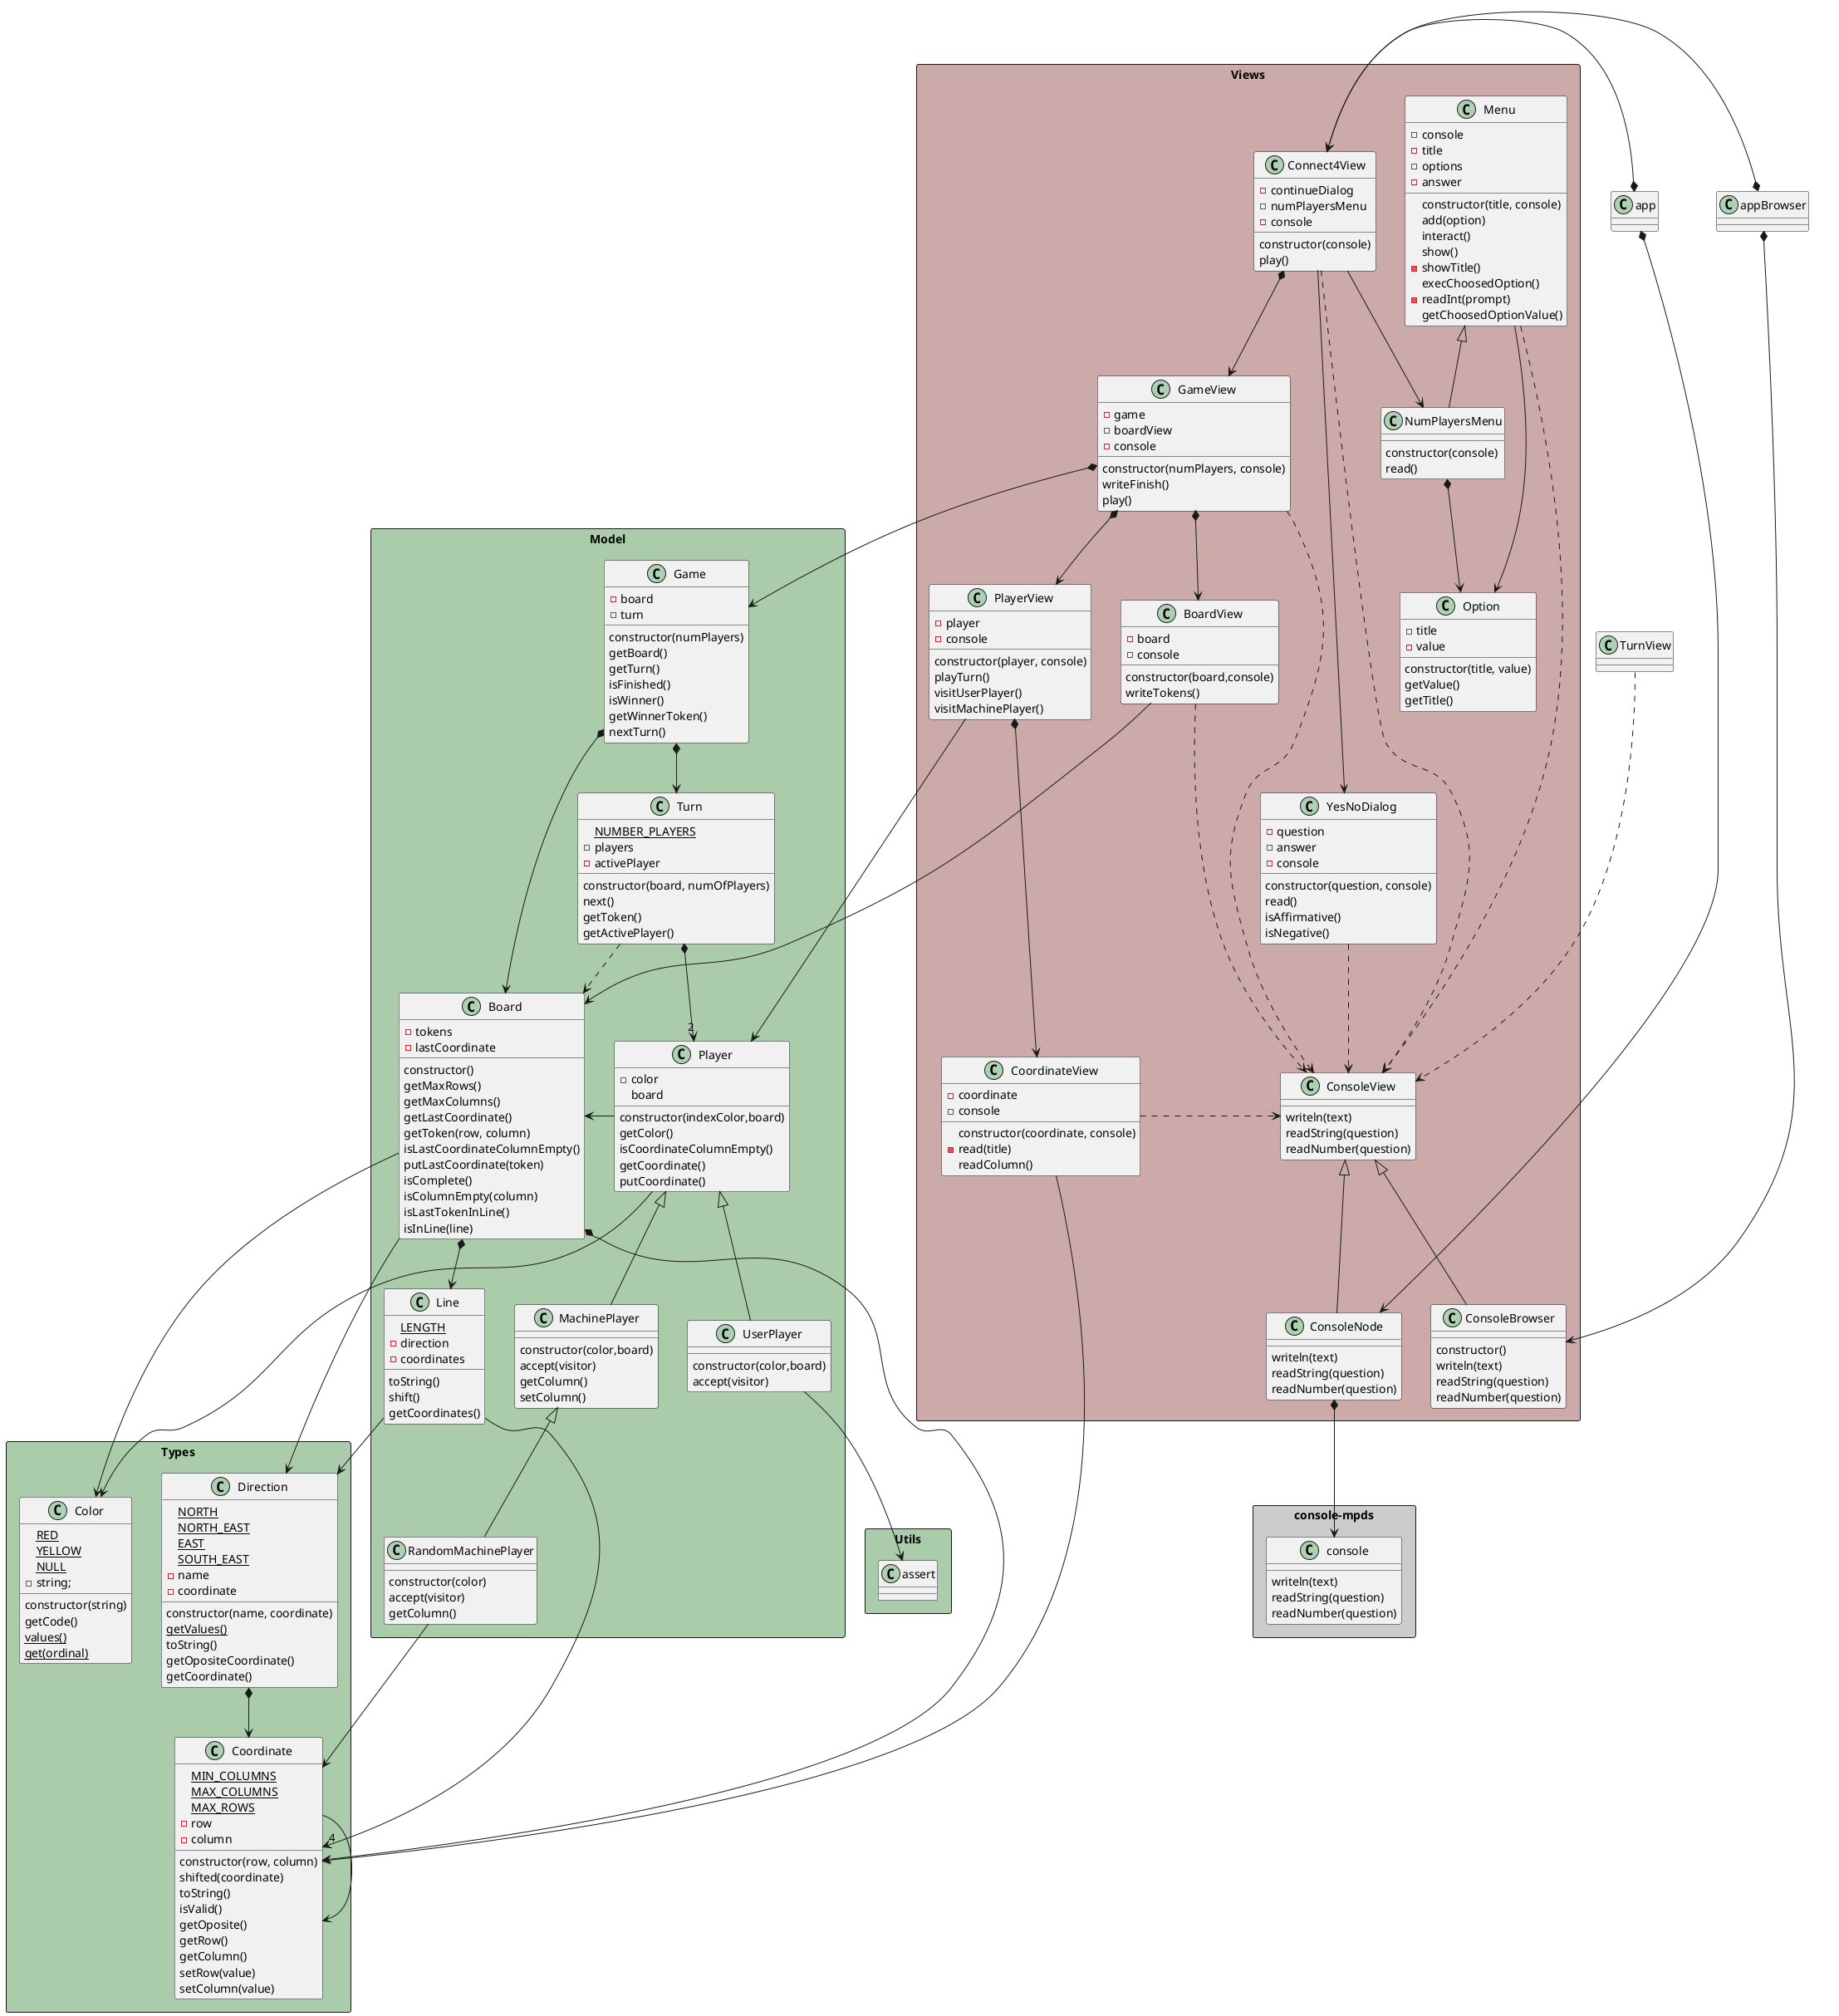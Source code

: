 @startuml connect4_constructorFunction_classdiagram

package "console-mpds" <<Rectangle>> #ccc {
    class console {
        writeln(text)
        readString(question)
        readNumber(question)
    }
}

package "Types" <<Rectangle>> #aca {
    class Coordinate {
        {static} MIN_COLUMNS
        {static} MAX_COLUMNS
        {static} MAX_ROWS
        -row
        -column
        constructor(row, column)
        shifted(coordinate)
        toString()
        isValid()
        getOposite()
        getRow()
        getColumn()
        setRow(value)
        setColumn(value)
    }

    class Direction {
        {static} NORTH
        {static} NORTH_EAST
        {static} EAST
        {static} SOUTH_EAST
        -name
        -coordinate
        constructor(name, coordinate)
        {static} getValues()
        toString()
        getOpositeCoordinate()
        getCoordinate()
    }

    class Color {
        {static} RED
        {static} YELLOW
        {static} NULL
        -string;
        constructor(string) 
        getCode()
        {static} values()
        {static} get(ordinal)
    }    
}    

package "Utils" <<Rectangle>> #aca {
    class assert
}   

package "Model" <<Rectangle>> #aca {

    class Board {
        -tokens
        -lastCoordinate
        constructor()
        getMaxRows()
        getMaxColumns()
        getLastCoordinate()
        getToken(row, column)
        isLastCoordinateColumnEmpty()
        putLastCoordinate(token)
        isComplete()
        isColumnEmpty(column)
        isLastTokenInLine()
        isInLine(line)
    }

    class Game {
        -board
        -turn
        constructor(numPlayers)
        getBoard()
        getTurn()
        isFinished()
        isWinner()
        getWinnerToken()
        nextTurn()
    }

    class Line {
        {static} LENGTH
        -direction
        -coordinates
        toString()
        shift()
        getCoordinates()
    }

    class Player{
        -color
        board
        constructor(indexColor,board)
        getColor()
        isCoordinateColumnEmpty()
        getCoordinate()
        putCoordinate()
    }

    class UserPlayer extends Player{
        constructor(color,board)
        accept(visitor) 
    }

    class MachinePlayer extends Player{
        constructor(color,board)
        accept(visitor)    
        getColumn()
        setColumn()
    }    

    class RandomMachinePlayer extends MachinePlayer{
        constructor(color)
        accept(visitor)    
        getColumn()
    }  

    class Turn{
        {static} NUMBER_PLAYERS
        -players
        -activePlayer
        constructor(board, numOfPlayers)
        next()
        getToken()
        getActivePlayer()
    }
}

package "Views" <<Rectangle>> #caa {
    class BoardView{
        -board
        -console
        constructor(board,console)
        writeTokens()
    }

    class Connect4View {
        -continueDialog
        -numPlayersMenu
        -console
        constructor(console)
        play()
    }

    class CoordinateView {
        -coordinate
        -console
        constructor(coordinate, console)
        -read(title)
        readColumn()
    }

    class GameView {
        -game
        -boardView
        -console
        constructor(numPlayers, console)
        writeFinish()
        play()
    }

    class PlayerView {
        -player
        -console
        constructor(player, console) 
        playTurn()
        visitUserPlayer()
        visitMachinePlayer()
    }

    class YesNoDialog {
        -question
        -answer
        -console
        constructor(question, console)
        read()
        isAffirmative()
        isNegative()
    }

    class Option {
        -title
        -value
        constructor(title, value) 
        getValue()
        getTitle()
    }

    class Menu {
        -console
        -title
        -options
        -answer
        constructor(title, console)
        add(option)
        interact()
        show()
        -showTitle()
        execChoosedOption()
        -readInt(prompt)
        getChoosedOptionValue()
    }

    class NumPlayersMenu extends Menu {
        constructor(console)
        read()
    }

    class ConsoleView {
        writeln(text)
        readString(question)
        readNumber(question)
    }   

    class ConsoleNode extends ConsoleView {
        writeln(text)
        readString(question)
        readNumber(question)
    }

    class ConsoleBrowser extends ConsoleView {
        constructor()
        writeln(text)
        readString(question)
        readNumber(question)
    }

}

Coordinate -> Coordinate

Direction *-down-> Coordinate

Line -down-> "4" Coordinate
Line -down-> Direction

Board *-down-> Coordinate
Board -down-> Direction
Board *-down-> Line
Board -down-> Color

Player -down-> Color

RandomMachinePlayer --> Coordinate
UserPlayer --> assert

Turn *-down-> "2" Player
Turn .-> Board

Player -r-> Board

Game *-down-> Board
Game *-down-> Turn

CoordinateView -> Coordinate

BoardView -down-> Board

PlayerView -down-> Player
PlayerView *-down-> CoordinateView

GameView *-down-> Game
GameView *-down-> BoardView
GameView *-down-> PlayerView

Connect4View -down-> YesNoDialog
Connect4View -down-> NumPlayersMenu
Connect4View *-down-> GameView

Menu --> Option
NumPlayersMenu *-down-> Option

Connect4View .-down-> ConsoleView
YesNoDialog .-right-> ConsoleView
GameView .-down-> ConsoleView
BoardView .-down-> ConsoleView
TurnView .-down-> ConsoleView
CoordinateView .-right-> ConsoleView
Menu .-down-> ConsoleView

ConsoleNode *-down-> console

app *-> ConsoleNode
app *-> Connect4View
appBrowser *-> ConsoleBrowser
appBrowser *-> Connect4View

@enduml